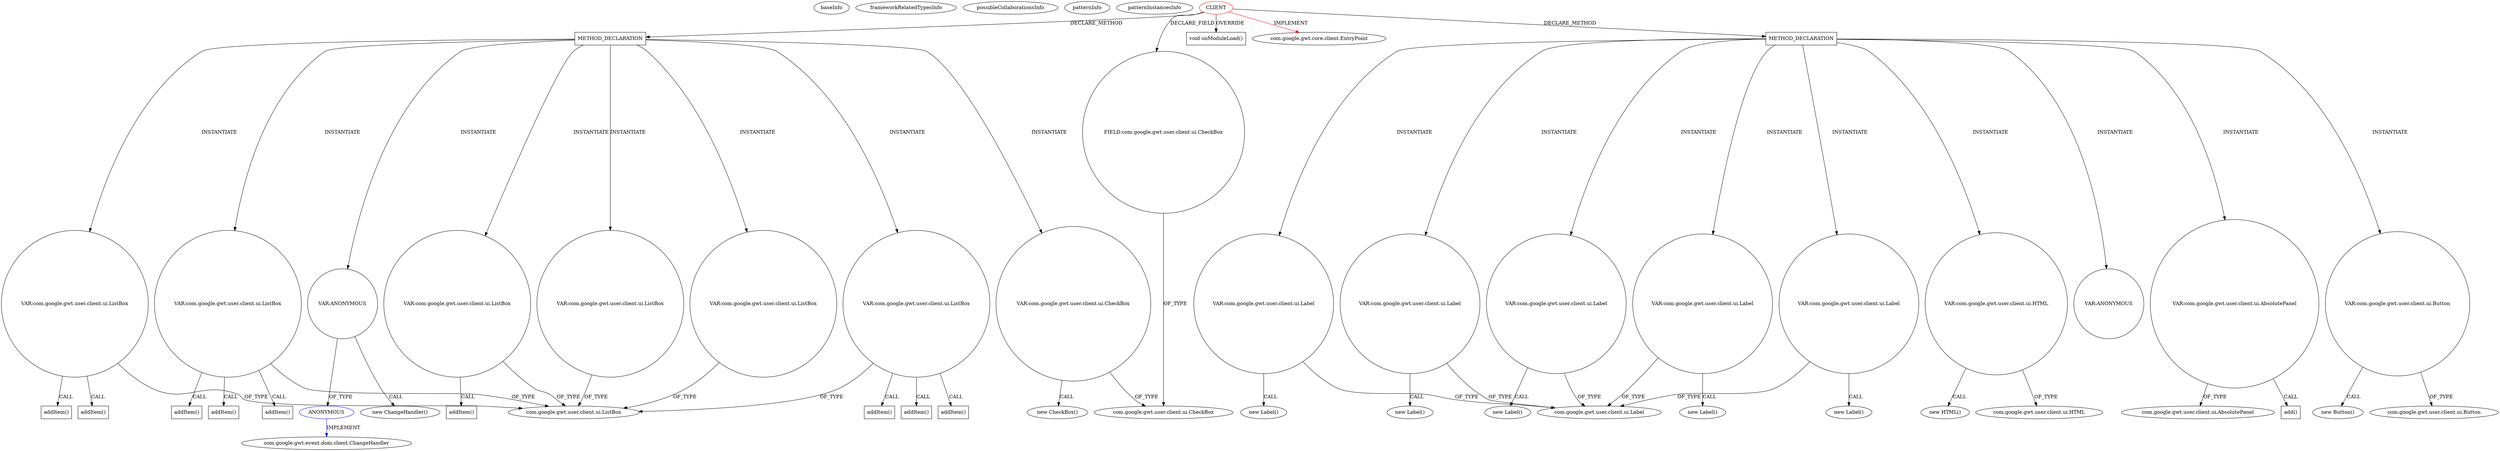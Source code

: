 digraph {
baseInfo[graphId=948,category="pattern",isAnonymous=false,possibleRelation=true]
frameworkRelatedTypesInfo[0="com.google.gwt.core.client.EntryPoint"]
possibleCollaborationsInfo[0="948~INSTANTIATION-CLIENT_METHOD_DECLARATION-~com.google.gwt.core.client.EntryPoint ~com.google.gwt.event.dom.client.ChangeHandler ~false~true"]
patternInfo[frequency=2.0,patternRootClient=0]
patternInstancesInfo[0="spydon-esiade~/spydon-esiade/esiade-master/src/net/esiade/client/Esiade.java~Esiade~4504",1="DeannaSurma-Census~/DeannaSurma-Census/Census-master/src/com/cs4302/census/client/Census.java~Census~109"]
441[label="new CheckBox()",vertexType="CONSTRUCTOR_CALL",isFrameworkType=false]
442[label="VAR:com.google.gwt.user.client.ui.CheckBox",vertexType="VARIABLE_EXPRESION",isFrameworkType=false,shape=circle]
178[label="METHOD_DECLARATION",vertexType="CLIENT_METHOD_DECLARATION",isFrameworkType=false,shape=box]
0[label="CLIENT",vertexType="ROOT_CLIENT_CLASS_DECLARATION",isFrameworkType=false,color=red]
4[label="FIELD:com.google.gwt.user.client.ui.CheckBox",vertexType="FIELD_DECLARATION",isFrameworkType=false,shape=circle]
64[label="void onModuleLoad()",vertexType="OVERRIDING_METHOD_DECLARATION",isFrameworkType=false,shape=box]
3[label="com.google.gwt.user.client.ui.CheckBox",vertexType="FRAMEWORK_CLASS_TYPE",isFrameworkType=false]
1[label="com.google.gwt.core.client.EntryPoint",vertexType="FRAMEWORK_INTERFACE_TYPE",isFrameworkType=false]
354[label="VAR:ANONYMOUS",vertexType="VARIABLE_EXPRESION",isFrameworkType=false,shape=circle]
355[label="ANONYMOUS",vertexType="REFERENCE_ANONYMOUS_DECLARATION",isFrameworkType=false,color=blue]
353[label="new ChangeHandler()",vertexType="CONSTRUCTOR_CALL",isFrameworkType=false]
356[label="com.google.gwt.event.dom.client.ChangeHandler",vertexType="FRAMEWORK_INTERFACE_TYPE",isFrameworkType=false]
444[label="METHOD_DECLARATION",vertexType="CLIENT_METHOD_DECLARATION",isFrameworkType=false,shape=box]
595[label="VAR:com.google.gwt.user.client.ui.Label",vertexType="VARIABLE_EXPRESION",isFrameworkType=false,shape=circle]
453[label="com.google.gwt.user.client.ui.Label",vertexType="FRAMEWORK_CLASS_TYPE",isFrameworkType=false]
504[label="VAR:com.google.gwt.user.client.ui.Label",vertexType="VARIABLE_EXPRESION",isFrameworkType=false,shape=circle]
686[label="VAR:com.google.gwt.user.client.ui.Label",vertexType="VARIABLE_EXPRESION",isFrameworkType=false,shape=circle]
717[label="VAR:com.google.gwt.user.client.ui.Label",vertexType="VARIABLE_EXPRESION",isFrameworkType=false,shape=circle]
787[label="VAR:com.google.gwt.user.client.ui.Label",vertexType="VARIABLE_EXPRESION",isFrameworkType=false,shape=circle]
836[label="VAR:com.google.gwt.user.client.ui.HTML",vertexType="VARIABLE_EXPRESION",isFrameworkType=false,shape=circle]
835[label="new HTML()",vertexType="CONSTRUCTOR_CALL",isFrameworkType=false]
827[label="VAR:ANONYMOUS",vertexType="VARIABLE_EXPRESION",isFrameworkType=false,shape=circle]
716[label="new Label()",vertexType="CONSTRUCTOR_CALL",isFrameworkType=false]
594[label="new Label()",vertexType="CONSTRUCTOR_CALL",isFrameworkType=false]
786[label="new Label()",vertexType="CONSTRUCTOR_CALL",isFrameworkType=false]
503[label="new Label()",vertexType="CONSTRUCTOR_CALL",isFrameworkType=false]
685[label="new Label()",vertexType="CONSTRUCTOR_CALL",isFrameworkType=false]
636[label="VAR:com.google.gwt.user.client.ui.AbsolutePanel",vertexType="VARIABLE_EXPRESION",isFrameworkType=false,shape=circle]
447[label="com.google.gwt.user.client.ui.AbsolutePanel",vertexType="FRAMEWORK_CLASS_TYPE",isFrameworkType=false]
637[label="add()",vertexType="INSIDE_CALL",isFrameworkType=false,shape=box]
821[label="VAR:com.google.gwt.user.client.ui.Button",vertexType="VARIABLE_EXPRESION",isFrameworkType=false,shape=circle]
820[label="new Button()",vertexType="CONSTRUCTOR_CALL",isFrameworkType=false]
837[label="com.google.gwt.user.client.ui.HTML",vertexType="FRAMEWORK_CLASS_TYPE",isFrameworkType=false]
15[label="com.google.gwt.user.client.ui.Button",vertexType="FRAMEWORK_CLASS_TYPE",isFrameworkType=false]
409[label="VAR:com.google.gwt.user.client.ui.ListBox",vertexType="VARIABLE_EXPRESION",isFrameworkType=false,shape=circle]
415[label="addItem()",vertexType="INSIDE_CALL",isFrameworkType=false,shape=box]
7[label="com.google.gwt.user.client.ui.ListBox",vertexType="FRAMEWORK_CLASS_TYPE",isFrameworkType=false]
407[label="VAR:com.google.gwt.user.client.ui.ListBox",vertexType="VARIABLE_EXPRESION",isFrameworkType=false,shape=circle]
410[label="addItem()",vertexType="INSIDE_CALL",isFrameworkType=false,shape=box]
419[label="VAR:com.google.gwt.user.client.ui.ListBox",vertexType="VARIABLE_EXPRESION",isFrameworkType=false,shape=circle]
425[label="addItem()",vertexType="INSIDE_CALL",isFrameworkType=false,shape=box]
427[label="VAR:com.google.gwt.user.client.ui.ListBox",vertexType="VARIABLE_EXPRESION",isFrameworkType=false,shape=circle]
420[label="addItem()",vertexType="INSIDE_CALL",isFrameworkType=false,shape=box]
413[label="addItem()",vertexType="INSIDE_CALL",isFrameworkType=false,shape=box]
423[label="addItem()",vertexType="INSIDE_CALL",isFrameworkType=false,shape=box]
346[label="VAR:com.google.gwt.user.client.ui.ListBox",vertexType="VARIABLE_EXPRESION",isFrameworkType=false,shape=circle]
347[label="addItem()",vertexType="INSIDE_CALL",isFrameworkType=false,shape=box]
350[label="addItem()",vertexType="INSIDE_CALL",isFrameworkType=false,shape=box]
429[label="VAR:com.google.gwt.user.client.ui.ListBox",vertexType="VARIABLE_EXPRESION",isFrameworkType=false,shape=circle]
437[label="addItem()",vertexType="INSIDE_CALL",isFrameworkType=false,shape=box]
429->437[label="CALL"]
717->716[label="CALL"]
442->3[label="OF_TYPE"]
409->413[label="CALL"]
346->347[label="CALL"]
355->356[label="IMPLEMENT",color=blue]
0->64[label="OVERRIDE"]
429->7[label="OF_TYPE"]
821->15[label="OF_TYPE"]
178->354[label="INSTANTIATE"]
836->837[label="OF_TYPE"]
419->7[label="OF_TYPE"]
4->3[label="OF_TYPE"]
0->4[label="DECLARE_FIELD"]
409->7[label="OF_TYPE"]
504->453[label="OF_TYPE"]
444->686[label="INSTANTIATE"]
409->415[label="CALL"]
442->441[label="CALL"]
354->353[label="CALL"]
595->594[label="CALL"]
444->836[label="INSTANTIATE"]
444->787[label="INSTANTIATE"]
419->425[label="CALL"]
178->442[label="INSTANTIATE"]
444->504[label="INSTANTIATE"]
0->1[label="IMPLEMENT",color=red]
787->786[label="CALL"]
178->419[label="INSTANTIATE"]
444->717[label="INSTANTIATE"]
354->355[label="OF_TYPE"]
346->7[label="OF_TYPE"]
178->429[label="INSTANTIATE"]
0->178[label="DECLARE_METHOD"]
178->346[label="INSTANTIATE"]
444->827[label="INSTANTIATE"]
717->453[label="OF_TYPE"]
178->409[label="INSTANTIATE"]
636->447[label="OF_TYPE"]
686->685[label="CALL"]
787->453[label="OF_TYPE"]
0->444[label="DECLARE_METHOD"]
444->595[label="INSTANTIATE"]
636->637[label="CALL"]
444->636[label="INSTANTIATE"]
407->7[label="OF_TYPE"]
504->503[label="CALL"]
178->407[label="INSTANTIATE"]
444->821[label="INSTANTIATE"]
419->423[label="CALL"]
346->350[label="CALL"]
821->820[label="CALL"]
409->410[label="CALL"]
836->835[label="CALL"]
419->420[label="CALL"]
686->453[label="OF_TYPE"]
178->427[label="INSTANTIATE"]
595->453[label="OF_TYPE"]
427->7[label="OF_TYPE"]
}
